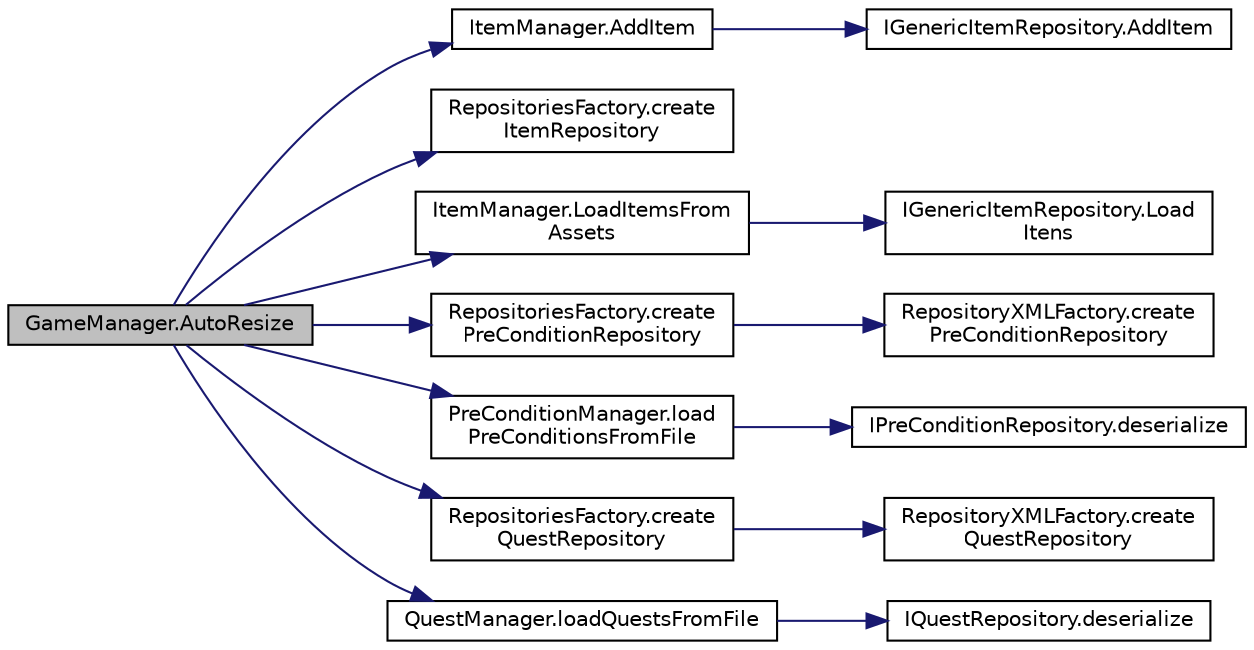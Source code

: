 digraph "GameManager.AutoResize"
{
  edge [fontname="Helvetica",fontsize="10",labelfontname="Helvetica",labelfontsize="10"];
  node [fontname="Helvetica",fontsize="10",shape=record];
  rankdir="LR";
  Node0 [label="GameManager.AutoResize",height=0.2,width=0.4,color="black", fillcolor="grey75", style="filled", fontcolor="black"];
  Node0 -> Node1 [color="midnightblue",fontsize="10",style="solid",fontname="Helvetica"];
  Node1 [label="ItemManager.AddItem",height=0.2,width=0.4,color="black", fillcolor="white", style="filled",URL="$class_item_manager.html#ad026886800d3a1ac516d1b699024cacb",tooltip="Adds a new item into the repository "];
  Node1 -> Node2 [color="midnightblue",fontsize="10",style="solid",fontname="Helvetica"];
  Node2 [label="IGenericItemRepository.AddItem",height=0.2,width=0.4,color="black", fillcolor="white", style="filled",URL="$interface_i_generic_item_repository.html#adc73e275e1d541feee5b551fb059ed69"];
  Node0 -> Node3 [color="midnightblue",fontsize="10",style="solid",fontname="Helvetica"];
  Node3 [label="RepositoriesFactory.create\lItemRepository",height=0.2,width=0.4,color="black", fillcolor="white", style="filled",URL="$class_repositories_factory.html#a4bf7de44d39068c68f6f05216b9d1d16",tooltip="Developed by: Higor (hcmb); Method to instantiate the ItemRepository based on DatabaseStorageType. "];
  Node0 -> Node4 [color="midnightblue",fontsize="10",style="solid",fontname="Helvetica"];
  Node4 [label="ItemManager.LoadItemsFrom\lAssets",height=0.2,width=0.4,color="black", fillcolor="white", style="filled",URL="$class_item_manager.html#a1d18a758e4f5216959341e48be870b3d",tooltip="Loads the itens from repository. "];
  Node4 -> Node5 [color="midnightblue",fontsize="10",style="solid",fontname="Helvetica"];
  Node5 [label="IGenericItemRepository.Load\lItens",height=0.2,width=0.4,color="black", fillcolor="white", style="filled",URL="$interface_i_generic_item_repository.html#a0efd18aee6d7c4e0591f8902a431bf80"];
  Node0 -> Node6 [color="midnightblue",fontsize="10",style="solid",fontname="Helvetica"];
  Node6 [label="RepositoriesFactory.create\lPreConditionRepository",height=0.2,width=0.4,color="black", fillcolor="white", style="filled",URL="$class_repositories_factory.html#a3b756242e0db13803b8d49f932564be4",tooltip="Developed by: Peao (rngs); Method to instantiate the PreConditionRepository based on DatabaseStorageT..."];
  Node6 -> Node7 [color="midnightblue",fontsize="10",style="solid",fontname="Helvetica"];
  Node7 [label="RepositoryXMLFactory.create\lPreConditionRepository",height=0.2,width=0.4,color="black", fillcolor="white", style="filled",URL="$class_repository_x_m_l_factory.html#aa00a79aaed170eedded661b0b55bfc8e",tooltip="Creates the pre condition repository. "];
  Node0 -> Node8 [color="midnightblue",fontsize="10",style="solid",fontname="Helvetica"];
  Node8 [label="PreConditionManager.load\lPreConditionsFromFile",height=0.2,width=0.4,color="black", fillcolor="white", style="filled",URL="$class_pre_condition_manager.html#a40ad0e766beab79dc66e60542a140498",tooltip="Loads the preconditions from xml file. "];
  Node8 -> Node9 [color="midnightblue",fontsize="10",style="solid",fontname="Helvetica"];
  Node9 [label="IPreConditionRepository.deserialize",height=0.2,width=0.4,color="black", fillcolor="white", style="filled",URL="$interface_i_pre_condition_repository.html#adfbfd91142d71254ef711fadbf594dc0"];
  Node0 -> Node10 [color="midnightblue",fontsize="10",style="solid",fontname="Helvetica"];
  Node10 [label="RepositoriesFactory.create\lQuestRepository",height=0.2,width=0.4,color="black", fillcolor="white", style="filled",URL="$class_repositories_factory.html#a4bf79b8bdbf01bb0dc8492701a5fd904",tooltip="Developed by: Peao (rngs); Method to instantiate the QuestRepository based on DatabaseStorageType. "];
  Node10 -> Node11 [color="midnightblue",fontsize="10",style="solid",fontname="Helvetica"];
  Node11 [label="RepositoryXMLFactory.create\lQuestRepository",height=0.2,width=0.4,color="black", fillcolor="white", style="filled",URL="$class_repository_x_m_l_factory.html#a60d6a7739d508795e8f69d1933734846",tooltip="Creates the quest repository. "];
  Node0 -> Node12 [color="midnightblue",fontsize="10",style="solid",fontname="Helvetica"];
  Node12 [label="QuestManager.loadQuestsFromFile",height=0.2,width=0.4,color="black", fillcolor="white", style="filled",URL="$class_quest_manager.html#a6a99d4e9bed57cdd70a4cfe56ed49ee6",tooltip="Loads the quests from repository. "];
  Node12 -> Node13 [color="midnightblue",fontsize="10",style="solid",fontname="Helvetica"];
  Node13 [label="IQuestRepository.deserialize",height=0.2,width=0.4,color="black", fillcolor="white", style="filled",URL="$interface_i_quest_repository.html#aa46393685e4ceae04e4bb187233e6bb1"];
}
